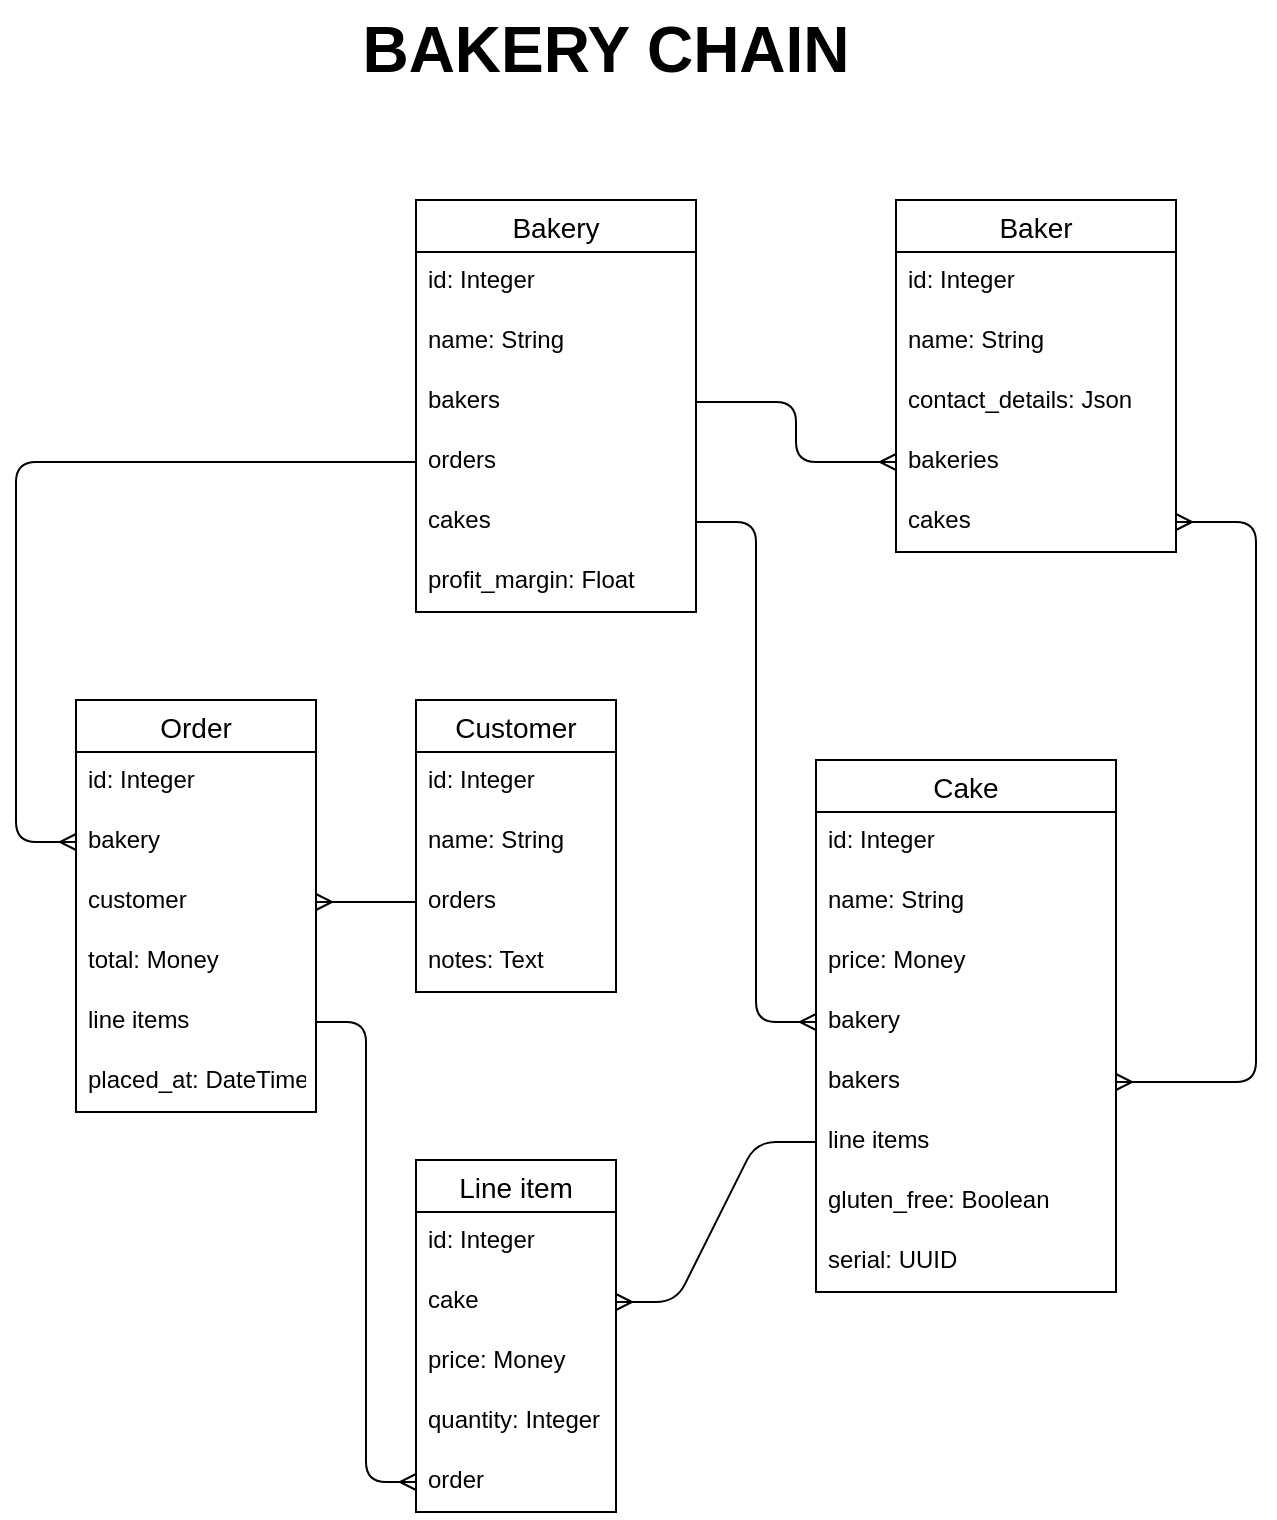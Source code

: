 <mxfile version="14.6.13" type="device"><diagram id="R2lEEEUBdFMjLlhIrx00" name="Page-1"><mxGraphModel dx="946" dy="1803" grid="1" gridSize="10" guides="1" tooltips="1" connect="1" arrows="1" fold="1" page="1" pageScale="1" pageWidth="850" pageHeight="1100" math="0" shadow="0" extFonts="Permanent Marker^https://fonts.googleapis.com/css?family=Permanent+Marker"><root><mxCell id="0"/><mxCell id="1" parent="0"/><mxCell id="kBxsYk4cJBn89Wh-khyj-1" value="BAKERY CHAIN" style="text;html=1;strokeColor=none;fillColor=none;align=center;verticalAlign=middle;whiteSpace=wrap;rounded=0;fontSize=32;fontStyle=1" vertex="1" parent="1"><mxGeometry x="240" y="-960" width="370" height="50" as="geometry"/></mxCell><mxCell id="kBxsYk4cJBn89Wh-khyj-15" value="Bakery" style="swimlane;fontStyle=0;childLayout=stackLayout;horizontal=1;startSize=26;horizontalStack=0;resizeParent=1;resizeParentMax=0;resizeLast=0;collapsible=1;marginBottom=0;align=center;fontSize=14;" vertex="1" parent="1"><mxGeometry x="330" y="-860" width="140" height="206" as="geometry"/></mxCell><mxCell id="kBxsYk4cJBn89Wh-khyj-16" value="id: Integer" style="text;strokeColor=none;fillColor=none;spacingLeft=4;spacingRight=4;overflow=hidden;rotatable=0;points=[[0,0.5],[1,0.5]];portConstraint=eastwest;fontSize=12;" vertex="1" parent="kBxsYk4cJBn89Wh-khyj-15"><mxGeometry y="26" width="140" height="30" as="geometry"/></mxCell><mxCell id="kBxsYk4cJBn89Wh-khyj-17" value="name: String" style="text;strokeColor=none;fillColor=none;spacingLeft=4;spacingRight=4;overflow=hidden;rotatable=0;points=[[0,0.5],[1,0.5]];portConstraint=eastwest;fontSize=12;" vertex="1" parent="kBxsYk4cJBn89Wh-khyj-15"><mxGeometry y="56" width="140" height="30" as="geometry"/></mxCell><mxCell id="kBxsYk4cJBn89Wh-khyj-18" value="bakers" style="text;strokeColor=none;fillColor=none;spacingLeft=4;spacingRight=4;overflow=hidden;rotatable=0;points=[[0,0.5],[1,0.5]];portConstraint=eastwest;fontSize=12;" vertex="1" parent="kBxsYk4cJBn89Wh-khyj-15"><mxGeometry y="86" width="140" height="30" as="geometry"/></mxCell><mxCell id="kBxsYk4cJBn89Wh-khyj-82" value="orders" style="text;strokeColor=none;fillColor=none;spacingLeft=4;spacingRight=4;overflow=hidden;rotatable=0;points=[[0,0.5],[1,0.5]];portConstraint=eastwest;fontSize=12;" vertex="1" parent="kBxsYk4cJBn89Wh-khyj-15"><mxGeometry y="116" width="140" height="30" as="geometry"/></mxCell><mxCell id="kBxsYk4cJBn89Wh-khyj-19" value="cakes" style="text;strokeColor=none;fillColor=none;spacingLeft=4;spacingRight=4;overflow=hidden;rotatable=0;points=[[0,0.5],[1,0.5]];portConstraint=eastwest;fontSize=12;" vertex="1" parent="kBxsYk4cJBn89Wh-khyj-15"><mxGeometry y="146" width="140" height="30" as="geometry"/></mxCell><mxCell id="kBxsYk4cJBn89Wh-khyj-87" value="profit_margin: Float" style="text;strokeColor=none;fillColor=none;spacingLeft=4;spacingRight=4;overflow=hidden;rotatable=0;points=[[0,0.5],[1,0.5]];portConstraint=eastwest;fontSize=12;" vertex="1" parent="kBxsYk4cJBn89Wh-khyj-15"><mxGeometry y="176" width="140" height="30" as="geometry"/></mxCell><mxCell id="kBxsYk4cJBn89Wh-khyj-21" value="Baker" style="swimlane;fontStyle=0;childLayout=stackLayout;horizontal=1;startSize=26;horizontalStack=0;resizeParent=1;resizeParentMax=0;resizeLast=0;collapsible=1;marginBottom=0;align=center;fontSize=14;" vertex="1" parent="1"><mxGeometry x="570" y="-860" width="140" height="176" as="geometry"/></mxCell><mxCell id="kBxsYk4cJBn89Wh-khyj-22" value="id: Integer" style="text;strokeColor=none;fillColor=none;spacingLeft=4;spacingRight=4;overflow=hidden;rotatable=0;points=[[0,0.5],[1,0.5]];portConstraint=eastwest;fontSize=12;" vertex="1" parent="kBxsYk4cJBn89Wh-khyj-21"><mxGeometry y="26" width="140" height="30" as="geometry"/></mxCell><mxCell id="kBxsYk4cJBn89Wh-khyj-23" value="name: String" style="text;strokeColor=none;fillColor=none;spacingLeft=4;spacingRight=4;overflow=hidden;rotatable=0;points=[[0,0.5],[1,0.5]];portConstraint=eastwest;fontSize=12;" vertex="1" parent="kBxsYk4cJBn89Wh-khyj-21"><mxGeometry y="56" width="140" height="30" as="geometry"/></mxCell><mxCell id="kBxsYk4cJBn89Wh-khyj-95" value="contact_details: Json" style="text;strokeColor=none;fillColor=none;spacingLeft=4;spacingRight=4;overflow=hidden;rotatable=0;points=[[0,0.5],[1,0.5]];portConstraint=eastwest;fontSize=12;" vertex="1" parent="kBxsYk4cJBn89Wh-khyj-21"><mxGeometry y="86" width="140" height="30" as="geometry"/></mxCell><mxCell id="kBxsYk4cJBn89Wh-khyj-24" value="bakeries" style="text;strokeColor=none;fillColor=none;spacingLeft=4;spacingRight=4;overflow=hidden;rotatable=0;points=[[0,0.5],[1,0.5]];portConstraint=eastwest;fontSize=12;" vertex="1" parent="kBxsYk4cJBn89Wh-khyj-21"><mxGeometry y="116" width="140" height="30" as="geometry"/></mxCell><mxCell id="kBxsYk4cJBn89Wh-khyj-25" value="cakes" style="text;strokeColor=none;fillColor=none;spacingLeft=4;spacingRight=4;overflow=hidden;rotatable=0;points=[[0,0.5],[1,0.5]];portConstraint=eastwest;fontSize=12;" vertex="1" parent="kBxsYk4cJBn89Wh-khyj-21"><mxGeometry y="146" width="140" height="30" as="geometry"/></mxCell><mxCell id="kBxsYk4cJBn89Wh-khyj-26" value="Cake" style="swimlane;fontStyle=0;childLayout=stackLayout;horizontal=1;startSize=26;horizontalStack=0;resizeParent=1;resizeParentMax=0;resizeLast=0;collapsible=1;marginBottom=0;align=center;fontSize=14;" vertex="1" parent="1"><mxGeometry x="530" y="-580" width="150" height="266" as="geometry"/></mxCell><mxCell id="kBxsYk4cJBn89Wh-khyj-27" value="id: Integer" style="text;strokeColor=none;fillColor=none;spacingLeft=4;spacingRight=4;overflow=hidden;rotatable=0;points=[[0,0.5],[1,0.5]];portConstraint=eastwest;fontSize=12;" vertex="1" parent="kBxsYk4cJBn89Wh-khyj-26"><mxGeometry y="26" width="150" height="30" as="geometry"/></mxCell><mxCell id="kBxsYk4cJBn89Wh-khyj-28" value="name: String" style="text;strokeColor=none;fillColor=none;spacingLeft=4;spacingRight=4;overflow=hidden;rotatable=0;points=[[0,0.5],[1,0.5]];portConstraint=eastwest;fontSize=12;" vertex="1" parent="kBxsYk4cJBn89Wh-khyj-26"><mxGeometry y="56" width="150" height="30" as="geometry"/></mxCell><mxCell id="kBxsYk4cJBn89Wh-khyj-69" value="price: Money" style="text;strokeColor=none;fillColor=none;spacingLeft=4;spacingRight=4;overflow=hidden;rotatable=0;points=[[0,0.5],[1,0.5]];portConstraint=eastwest;fontSize=12;" vertex="1" parent="kBxsYk4cJBn89Wh-khyj-26"><mxGeometry y="86" width="150" height="30" as="geometry"/></mxCell><mxCell id="kBxsYk4cJBn89Wh-khyj-77" value="bakery" style="text;strokeColor=none;fillColor=none;spacingLeft=4;spacingRight=4;overflow=hidden;rotatable=0;points=[[0,0.5],[1,0.5]];portConstraint=eastwest;fontSize=12;" vertex="1" parent="kBxsYk4cJBn89Wh-khyj-26"><mxGeometry y="116" width="150" height="30" as="geometry"/></mxCell><mxCell id="kBxsYk4cJBn89Wh-khyj-30" value="bakers" style="text;strokeColor=none;fillColor=none;spacingLeft=4;spacingRight=4;overflow=hidden;rotatable=0;points=[[0,0.5],[1,0.5]];portConstraint=eastwest;fontSize=12;" vertex="1" parent="kBxsYk4cJBn89Wh-khyj-26"><mxGeometry y="146" width="150" height="30" as="geometry"/></mxCell><mxCell id="kBxsYk4cJBn89Wh-khyj-72" value="line items" style="text;strokeColor=none;fillColor=none;spacingLeft=4;spacingRight=4;overflow=hidden;rotatable=0;points=[[0,0.5],[1,0.5]];portConstraint=eastwest;fontSize=12;" vertex="1" parent="kBxsYk4cJBn89Wh-khyj-26"><mxGeometry y="176" width="150" height="30" as="geometry"/></mxCell><mxCell id="kBxsYk4cJBn89Wh-khyj-86" value="gluten_free: Boolean" style="text;strokeColor=none;fillColor=none;spacingLeft=4;spacingRight=4;overflow=hidden;rotatable=0;points=[[0,0.5],[1,0.5]];portConstraint=eastwest;fontSize=12;" vertex="1" parent="kBxsYk4cJBn89Wh-khyj-26"><mxGeometry y="206" width="150" height="30" as="geometry"/></mxCell><mxCell id="kBxsYk4cJBn89Wh-khyj-93" value="serial: UUID" style="text;strokeColor=none;fillColor=none;spacingLeft=4;spacingRight=4;overflow=hidden;rotatable=0;points=[[0,0.5],[1,0.5]];portConstraint=eastwest;fontSize=12;" vertex="1" parent="kBxsYk4cJBn89Wh-khyj-26"><mxGeometry y="236" width="150" height="30" as="geometry"/></mxCell><mxCell id="kBxsYk4cJBn89Wh-khyj-40" value="" style="edgeStyle=elbowEdgeStyle;fontSize=12;html=1;endArrow=ERmany;startArrow=ERmany;entryX=1;entryY=0.5;entryDx=0;entryDy=0;" edge="1" parent="1" source="kBxsYk4cJBn89Wh-khyj-25" target="kBxsYk4cJBn89Wh-khyj-30"><mxGeometry width="100" height="100" relative="1" as="geometry"><mxPoint x="425.5" y="-400" as="sourcePoint"/><mxPoint x="525.5" y="-500" as="targetPoint"/><Array as="points"><mxPoint x="750" y="-560"/></Array></mxGeometry></mxCell><mxCell id="kBxsYk4cJBn89Wh-khyj-42" value="" style="edgeStyle=elbowEdgeStyle;fontSize=12;html=1;endArrow=ERmany;startArrow=none;startFill=0;" edge="1" parent="1" source="kBxsYk4cJBn89Wh-khyj-18" target="kBxsYk4cJBn89Wh-khyj-24"><mxGeometry width="100" height="100" relative="1" as="geometry"><mxPoint x="360.5" y="-730" as="sourcePoint"/><mxPoint x="460.5" y="-830" as="targetPoint"/></mxGeometry></mxCell><mxCell id="kBxsYk4cJBn89Wh-khyj-43" value="Order" style="swimlane;fontStyle=0;childLayout=stackLayout;horizontal=1;startSize=26;horizontalStack=0;resizeParent=1;resizeParentMax=0;resizeLast=0;collapsible=1;marginBottom=0;align=center;fontSize=14;" vertex="1" parent="1"><mxGeometry x="160" y="-610" width="120" height="206" as="geometry"/></mxCell><mxCell id="kBxsYk4cJBn89Wh-khyj-80" value="id: Integer" style="text;strokeColor=none;fillColor=none;spacingLeft=4;spacingRight=4;overflow=hidden;rotatable=0;points=[[0,0.5],[1,0.5]];portConstraint=eastwest;fontSize=12;" vertex="1" parent="kBxsYk4cJBn89Wh-khyj-43"><mxGeometry y="26" width="120" height="30" as="geometry"/></mxCell><mxCell id="kBxsYk4cJBn89Wh-khyj-44" value="bakery" style="text;strokeColor=none;fillColor=none;spacingLeft=4;spacingRight=4;overflow=hidden;rotatable=0;points=[[0,0.5],[1,0.5]];portConstraint=eastwest;fontSize=12;" vertex="1" parent="kBxsYk4cJBn89Wh-khyj-43"><mxGeometry y="56" width="120" height="30" as="geometry"/></mxCell><mxCell id="kBxsYk4cJBn89Wh-khyj-45" value="customer" style="text;strokeColor=none;fillColor=none;spacingLeft=4;spacingRight=4;overflow=hidden;rotatable=0;points=[[0,0.5],[1,0.5]];portConstraint=eastwest;fontSize=12;" vertex="1" parent="kBxsYk4cJBn89Wh-khyj-43"><mxGeometry y="86" width="120" height="30" as="geometry"/></mxCell><mxCell id="kBxsYk4cJBn89Wh-khyj-74" value="total: Money" style="text;strokeColor=none;fillColor=none;spacingLeft=4;spacingRight=4;overflow=hidden;rotatable=0;points=[[0,0.5],[1,0.5]];portConstraint=eastwest;fontSize=12;" vertex="1" parent="kBxsYk4cJBn89Wh-khyj-43"><mxGeometry y="116" width="120" height="30" as="geometry"/></mxCell><mxCell id="kBxsYk4cJBn89Wh-khyj-46" value="line items" style="text;strokeColor=none;fillColor=none;spacingLeft=4;spacingRight=4;overflow=hidden;rotatable=0;points=[[0,0.5],[1,0.5]];portConstraint=eastwest;fontSize=12;" vertex="1" parent="kBxsYk4cJBn89Wh-khyj-43"><mxGeometry y="146" width="120" height="30" as="geometry"/></mxCell><mxCell id="kBxsYk4cJBn89Wh-khyj-89" value="placed_at: DateTime" style="text;strokeColor=none;fillColor=none;spacingLeft=4;spacingRight=4;overflow=hidden;rotatable=0;points=[[0,0.5],[1,0.5]];portConstraint=eastwest;fontSize=12;" vertex="1" parent="kBxsYk4cJBn89Wh-khyj-43"><mxGeometry y="176" width="120" height="30" as="geometry"/></mxCell><mxCell id="kBxsYk4cJBn89Wh-khyj-60" value="Line item" style="swimlane;fontStyle=0;childLayout=stackLayout;horizontal=1;startSize=26;horizontalStack=0;resizeParent=1;resizeParentMax=0;resizeLast=0;collapsible=1;marginBottom=0;align=center;fontSize=14;" vertex="1" parent="1"><mxGeometry x="330" y="-380" width="100" height="176" as="geometry"/></mxCell><mxCell id="kBxsYk4cJBn89Wh-khyj-61" value="id: Integer" style="text;strokeColor=none;fillColor=none;spacingLeft=4;spacingRight=4;overflow=hidden;rotatable=0;points=[[0,0.5],[1,0.5]];portConstraint=eastwest;fontSize=12;" vertex="1" parent="kBxsYk4cJBn89Wh-khyj-60"><mxGeometry y="26" width="100" height="30" as="geometry"/></mxCell><mxCell id="kBxsYk4cJBn89Wh-khyj-76" value="cake" style="text;strokeColor=none;fillColor=none;spacingLeft=4;spacingRight=4;overflow=hidden;rotatable=0;points=[[0,0.5],[1,0.5]];portConstraint=eastwest;fontSize=12;" vertex="1" parent="kBxsYk4cJBn89Wh-khyj-60"><mxGeometry y="56" width="100" height="30" as="geometry"/></mxCell><mxCell id="kBxsYk4cJBn89Wh-khyj-62" value="price: Money" style="text;strokeColor=none;fillColor=none;spacingLeft=4;spacingRight=4;overflow=hidden;rotatable=0;points=[[0,0.5],[1,0.5]];portConstraint=eastwest;fontSize=12;" vertex="1" parent="kBxsYk4cJBn89Wh-khyj-60"><mxGeometry y="86" width="100" height="30" as="geometry"/></mxCell><mxCell id="kBxsYk4cJBn89Wh-khyj-63" value="quantity: Integer" style="text;strokeColor=none;fillColor=none;spacingLeft=4;spacingRight=4;overflow=hidden;rotatable=0;points=[[0,0.5],[1,0.5]];portConstraint=eastwest;fontSize=12;" vertex="1" parent="kBxsYk4cJBn89Wh-khyj-60"><mxGeometry y="116" width="100" height="30" as="geometry"/></mxCell><mxCell id="kBxsYk4cJBn89Wh-khyj-71" value="order&#10;" style="text;strokeColor=none;fillColor=none;spacingLeft=4;spacingRight=4;overflow=hidden;rotatable=0;points=[[0,0.5],[1,0.5]];portConstraint=eastwest;fontSize=12;" vertex="1" parent="kBxsYk4cJBn89Wh-khyj-60"><mxGeometry y="146" width="100" height="30" as="geometry"/></mxCell><mxCell id="kBxsYk4cJBn89Wh-khyj-64" value="Customer" style="swimlane;fontStyle=0;childLayout=stackLayout;horizontal=1;startSize=26;horizontalStack=0;resizeParent=1;resizeParentMax=0;resizeLast=0;collapsible=1;marginBottom=0;align=center;fontSize=14;" vertex="1" parent="1"><mxGeometry x="330" y="-610" width="100" height="146" as="geometry"/></mxCell><mxCell id="kBxsYk4cJBn89Wh-khyj-65" value="id: Integer" style="text;strokeColor=none;fillColor=none;spacingLeft=4;spacingRight=4;overflow=hidden;rotatable=0;points=[[0,0.5],[1,0.5]];portConstraint=eastwest;fontSize=12;" vertex="1" parent="kBxsYk4cJBn89Wh-khyj-64"><mxGeometry y="26" width="100" height="30" as="geometry"/></mxCell><mxCell id="kBxsYk4cJBn89Wh-khyj-75" value="name: String" style="text;strokeColor=none;fillColor=none;spacingLeft=4;spacingRight=4;overflow=hidden;rotatable=0;points=[[0,0.5],[1,0.5]];portConstraint=eastwest;fontSize=12;" vertex="1" parent="kBxsYk4cJBn89Wh-khyj-64"><mxGeometry y="56" width="100" height="30" as="geometry"/></mxCell><mxCell id="kBxsYk4cJBn89Wh-khyj-66" value="orders" style="text;strokeColor=none;fillColor=none;spacingLeft=4;spacingRight=4;overflow=hidden;rotatable=0;points=[[0,0.5],[1,0.5]];portConstraint=eastwest;fontSize=12;" vertex="1" parent="kBxsYk4cJBn89Wh-khyj-64"><mxGeometry y="86" width="100" height="30" as="geometry"/></mxCell><mxCell id="kBxsYk4cJBn89Wh-khyj-83" value="notes: Text" style="text;strokeColor=none;fillColor=none;spacingLeft=4;spacingRight=4;overflow=hidden;rotatable=0;points=[[0,0.5],[1,0.5]];portConstraint=eastwest;fontSize=12;" vertex="1" parent="kBxsYk4cJBn89Wh-khyj-64"><mxGeometry y="116" width="100" height="30" as="geometry"/></mxCell><mxCell id="kBxsYk4cJBn89Wh-khyj-68" value="" style="edgeStyle=elbowEdgeStyle;fontSize=12;html=1;endArrow=ERmany;exitX=0;exitY=0.5;exitDx=0;exitDy=0;" edge="1" parent="1" source="kBxsYk4cJBn89Wh-khyj-66" target="kBxsYk4cJBn89Wh-khyj-45"><mxGeometry width="100" height="100" relative="1" as="geometry"><mxPoint x="380" y="-390" as="sourcePoint"/><mxPoint x="480" y="-490" as="targetPoint"/></mxGeometry></mxCell><mxCell id="kBxsYk4cJBn89Wh-khyj-70" value="" style="edgeStyle=elbowEdgeStyle;fontSize=12;html=1;endArrow=ERmany;exitX=1;exitY=0.5;exitDx=0;exitDy=0;entryX=0;entryY=0.5;entryDx=0;entryDy=0;" edge="1" parent="1" source="kBxsYk4cJBn89Wh-khyj-46" target="kBxsYk4cJBn89Wh-khyj-71"><mxGeometry width="100" height="100" relative="1" as="geometry"><mxPoint x="380" y="-390" as="sourcePoint"/><mxPoint x="480" y="-490" as="targetPoint"/></mxGeometry></mxCell><mxCell id="kBxsYk4cJBn89Wh-khyj-78" value="" style="edgeStyle=elbowEdgeStyle;fontSize=12;html=1;endArrow=ERmany;exitX=1;exitY=0.5;exitDx=0;exitDy=0;entryX=0;entryY=0.5;entryDx=0;entryDy=0;" edge="1" parent="1" source="kBxsYk4cJBn89Wh-khyj-19" target="kBxsYk4cJBn89Wh-khyj-77"><mxGeometry width="100" height="100" relative="1" as="geometry"><mxPoint x="370" y="-430" as="sourcePoint"/><mxPoint x="470" y="-530" as="targetPoint"/></mxGeometry></mxCell><mxCell id="kBxsYk4cJBn89Wh-khyj-81" value="" style="edgeStyle=elbowEdgeStyle;fontSize=12;html=1;endArrow=ERmany;entryX=0;entryY=0.5;entryDx=0;entryDy=0;exitX=0;exitY=0.5;exitDx=0;exitDy=0;" edge="1" parent="1" source="kBxsYk4cJBn89Wh-khyj-82" target="kBxsYk4cJBn89Wh-khyj-44"><mxGeometry width="100" height="100" relative="1" as="geometry"><mxPoint x="280" y="-700" as="sourcePoint"/><mxPoint x="470" y="-550" as="targetPoint"/><Array as="points"><mxPoint x="130" y="-620"/></Array></mxGeometry></mxCell><mxCell id="kBxsYk4cJBn89Wh-khyj-91" value="" style="edgeStyle=entityRelationEdgeStyle;fontSize=12;html=1;endArrow=ERmany;" edge="1" parent="1" source="kBxsYk4cJBn89Wh-khyj-72" target="kBxsYk4cJBn89Wh-khyj-76"><mxGeometry width="100" height="100" relative="1" as="geometry"><mxPoint x="340" y="-350" as="sourcePoint"/><mxPoint x="440" y="-450" as="targetPoint"/></mxGeometry></mxCell></root></mxGraphModel></diagram></mxfile>